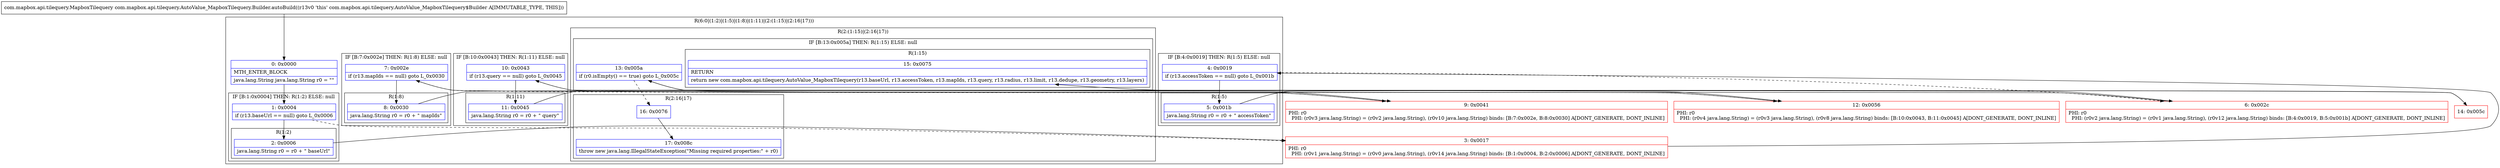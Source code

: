 digraph "CFG forcom.mapbox.api.tilequery.AutoValue_MapboxTilequery.Builder.autoBuild()Lcom\/mapbox\/api\/tilequery\/MapboxTilequery;" {
subgraph cluster_Region_678363070 {
label = "R(6:0|(1:2)|(1:5)|(1:8)|(1:11)|(2:(1:15)|(2:16|17)))";
node [shape=record,color=blue];
Node_0 [shape=record,label="{0\:\ 0x0000|MTH_ENTER_BLOCK\l|java.lang.String java.lang.String r0 = \"\"\l}"];
subgraph cluster_IfRegion_2146587260 {
label = "IF [B:1:0x0004] THEN: R(1:2) ELSE: null";
node [shape=record,color=blue];
Node_1 [shape=record,label="{1\:\ 0x0004|if (r13.baseUrl == null) goto L_0x0006\l}"];
subgraph cluster_Region_1671551214 {
label = "R(1:2)";
node [shape=record,color=blue];
Node_2 [shape=record,label="{2\:\ 0x0006|java.lang.String r0 = r0 + \" baseUrl\"\l}"];
}
}
subgraph cluster_IfRegion_1157996204 {
label = "IF [B:4:0x0019] THEN: R(1:5) ELSE: null";
node [shape=record,color=blue];
Node_4 [shape=record,label="{4\:\ 0x0019|if (r13.accessToken == null) goto L_0x001b\l}"];
subgraph cluster_Region_1013793746 {
label = "R(1:5)";
node [shape=record,color=blue];
Node_5 [shape=record,label="{5\:\ 0x001b|java.lang.String r0 = r0 + \" accessToken\"\l}"];
}
}
subgraph cluster_IfRegion_2143635870 {
label = "IF [B:7:0x002e] THEN: R(1:8) ELSE: null";
node [shape=record,color=blue];
Node_7 [shape=record,label="{7\:\ 0x002e|if (r13.mapIds == null) goto L_0x0030\l}"];
subgraph cluster_Region_1176957975 {
label = "R(1:8)";
node [shape=record,color=blue];
Node_8 [shape=record,label="{8\:\ 0x0030|java.lang.String r0 = r0 + \" mapIds\"\l}"];
}
}
subgraph cluster_IfRegion_572443460 {
label = "IF [B:10:0x0043] THEN: R(1:11) ELSE: null";
node [shape=record,color=blue];
Node_10 [shape=record,label="{10\:\ 0x0043|if (r13.query == null) goto L_0x0045\l}"];
subgraph cluster_Region_188895940 {
label = "R(1:11)";
node [shape=record,color=blue];
Node_11 [shape=record,label="{11\:\ 0x0045|java.lang.String r0 = r0 + \" query\"\l}"];
}
}
subgraph cluster_Region_1334975689 {
label = "R(2:(1:15)|(2:16|17))";
node [shape=record,color=blue];
subgraph cluster_IfRegion_2062316076 {
label = "IF [B:13:0x005a] THEN: R(1:15) ELSE: null";
node [shape=record,color=blue];
Node_13 [shape=record,label="{13\:\ 0x005a|if (r0.isEmpty() == true) goto L_0x005c\l}"];
subgraph cluster_Region_638258025 {
label = "R(1:15)";
node [shape=record,color=blue];
Node_15 [shape=record,label="{15\:\ 0x0075|RETURN\l|return new com.mapbox.api.tilequery.AutoValue_MapboxTilequery(r13.baseUrl, r13.accessToken, r13.mapIds, r13.query, r13.radius, r13.limit, r13.dedupe, r13.geometry, r13.layers)\l}"];
}
}
subgraph cluster_Region_186361642 {
label = "R(2:16|17)";
node [shape=record,color=blue];
Node_16 [shape=record,label="{16\:\ 0x0076}"];
Node_17 [shape=record,label="{17\:\ 0x008c|throw new java.lang.IllegalStateException(\"Missing required properties:\" + r0)\l}"];
}
}
}
Node_3 [shape=record,color=red,label="{3\:\ 0x0017|PHI: r0 \l  PHI: (r0v1 java.lang.String) = (r0v0 java.lang.String), (r0v14 java.lang.String) binds: [B:1:0x0004, B:2:0x0006] A[DONT_GENERATE, DONT_INLINE]\l}"];
Node_6 [shape=record,color=red,label="{6\:\ 0x002c|PHI: r0 \l  PHI: (r0v2 java.lang.String) = (r0v1 java.lang.String), (r0v12 java.lang.String) binds: [B:4:0x0019, B:5:0x001b] A[DONT_GENERATE, DONT_INLINE]\l}"];
Node_9 [shape=record,color=red,label="{9\:\ 0x0041|PHI: r0 \l  PHI: (r0v3 java.lang.String) = (r0v2 java.lang.String), (r0v10 java.lang.String) binds: [B:7:0x002e, B:8:0x0030] A[DONT_GENERATE, DONT_INLINE]\l}"];
Node_12 [shape=record,color=red,label="{12\:\ 0x0056|PHI: r0 \l  PHI: (r0v4 java.lang.String) = (r0v3 java.lang.String), (r0v8 java.lang.String) binds: [B:10:0x0043, B:11:0x0045] A[DONT_GENERATE, DONT_INLINE]\l}"];
Node_14 [shape=record,color=red,label="{14\:\ 0x005c}"];
MethodNode[shape=record,label="{com.mapbox.api.tilequery.MapboxTilequery com.mapbox.api.tilequery.AutoValue_MapboxTilequery.Builder.autoBuild((r13v0 'this' com.mapbox.api.tilequery.AutoValue_MapboxTilequery$Builder A[IMMUTABLE_TYPE, THIS])) }"];
MethodNode -> Node_0;
Node_0 -> Node_1;
Node_1 -> Node_2;
Node_1 -> Node_3[style=dashed];
Node_2 -> Node_3;
Node_4 -> Node_5;
Node_4 -> Node_6[style=dashed];
Node_5 -> Node_6;
Node_7 -> Node_8;
Node_7 -> Node_9[style=dashed];
Node_8 -> Node_9;
Node_10 -> Node_11;
Node_10 -> Node_12[style=dashed];
Node_11 -> Node_12;
Node_13 -> Node_14;
Node_13 -> Node_16[style=dashed];
Node_16 -> Node_17;
Node_3 -> Node_4;
Node_6 -> Node_7;
Node_9 -> Node_10;
Node_12 -> Node_13;
Node_14 -> Node_15;
}

